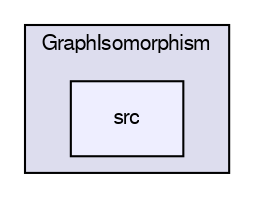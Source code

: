 digraph G {
  compound=true
  node [ fontsize="10", fontname="FreeSans"];
  edge [ labelfontsize="10", labelfontname="FreeSans"];
  subgraph clusterdir_1f6f5aaff25c8b282441294266fdc5ca {
    graph [ bgcolor="#ddddee", pencolor="black", label="GraphIsomorphism" fontname="FreeSans", fontsize="10", URL="dir_1f6f5aaff25c8b282441294266fdc5ca.html"]
  dir_44b0c144e7730a626b51ce4d120ca89e [shape=box, label="src", style="filled", fillcolor="#eeeeff", pencolor="black", URL="dir_44b0c144e7730a626b51ce4d120ca89e.html"];
  }
}

